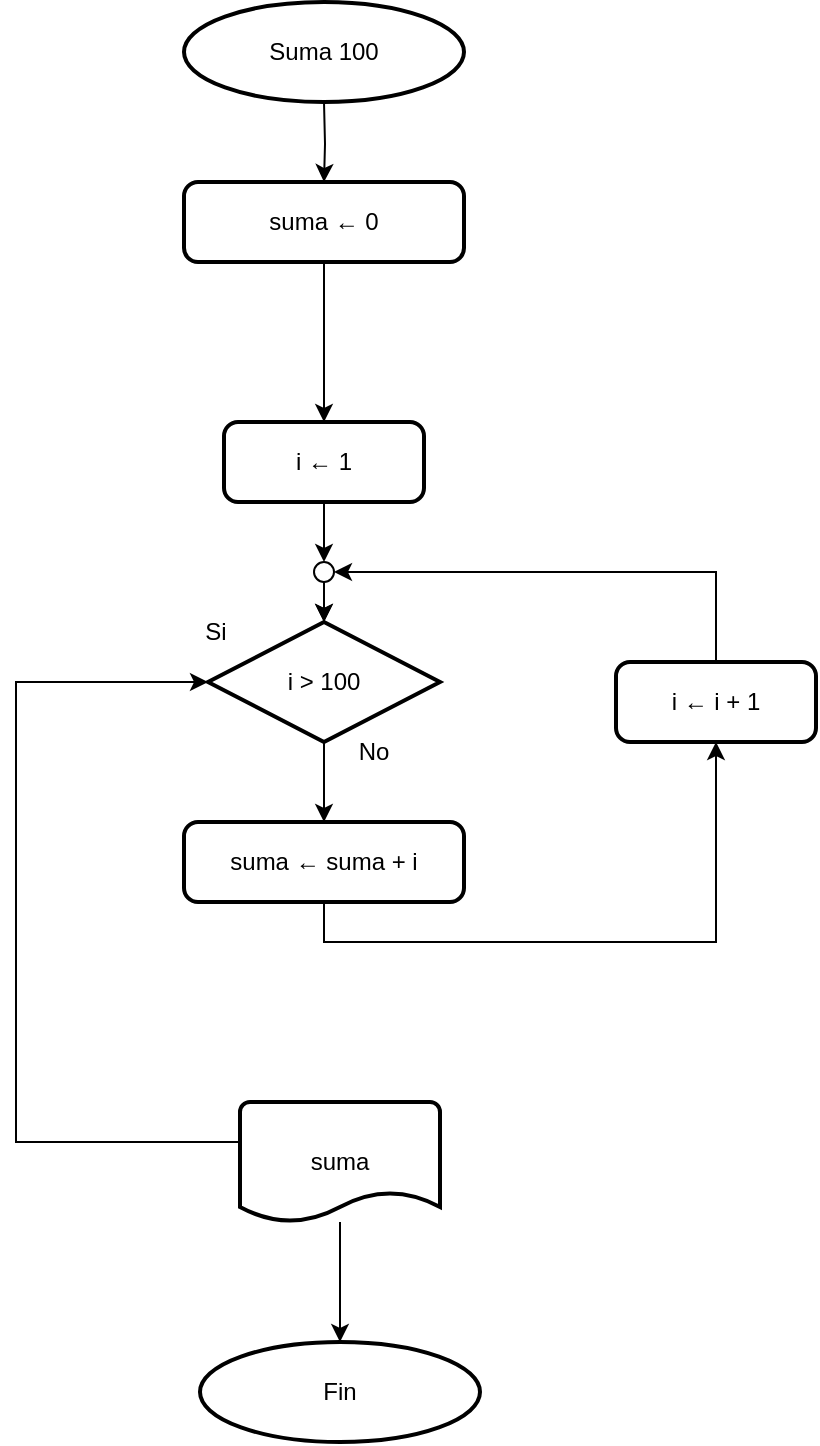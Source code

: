 <mxfile version="21.5.0" type="device">
  <diagram name="Página-1" id="oxvNFSQalAuDzYxqC52X">
    <mxGraphModel dx="1418" dy="820" grid="1" gridSize="10" guides="1" tooltips="1" connect="1" arrows="1" fold="1" page="1" pageScale="1" pageWidth="827" pageHeight="1169" math="0" shadow="0">
      <root>
        <mxCell id="0" />
        <mxCell id="1" parent="0" />
        <mxCell id="9lxRZQgIBa-zodBFmp1G-8" value="" style="edgeStyle=orthogonalEdgeStyle;rounded=0;orthogonalLoop=1;jettySize=auto;html=1;" parent="1" target="9lxRZQgIBa-zodBFmp1G-2" edge="1">
          <mxGeometry relative="1" as="geometry">
            <mxPoint x="364" y="110" as="sourcePoint" />
          </mxGeometry>
        </mxCell>
        <mxCell id="9lxRZQgIBa-zodBFmp1G-1" value="Suma 100" style="strokeWidth=2;html=1;shape=mxgraph.flowchart.start_2;whiteSpace=wrap;" parent="1" vertex="1">
          <mxGeometry x="294" y="60" width="140" height="50" as="geometry" />
        </mxCell>
        <mxCell id="9lxRZQgIBa-zodBFmp1G-9" value="" style="edgeStyle=orthogonalEdgeStyle;rounded=0;orthogonalLoop=1;jettySize=auto;html=1;" parent="1" source="9lxRZQgIBa-zodBFmp1G-2" target="9lxRZQgIBa-zodBFmp1G-3" edge="1">
          <mxGeometry relative="1" as="geometry" />
        </mxCell>
        <mxCell id="9lxRZQgIBa-zodBFmp1G-2" value="suma ← 0" style="rounded=1;whiteSpace=wrap;html=1;absoluteArcSize=1;arcSize=14;strokeWidth=2;" parent="1" vertex="1">
          <mxGeometry x="294" y="150" width="140" height="40" as="geometry" />
        </mxCell>
        <mxCell id="9lxRZQgIBa-zodBFmp1G-10" value="" style="edgeStyle=orthogonalEdgeStyle;rounded=0;orthogonalLoop=1;jettySize=auto;html=1;" parent="1" source="9lxRZQgIBa-zodBFmp1G-3" target="9lxRZQgIBa-zodBFmp1G-7" edge="1">
          <mxGeometry relative="1" as="geometry" />
        </mxCell>
        <mxCell id="9lxRZQgIBa-zodBFmp1G-3" value="i ← 1" style="rounded=1;whiteSpace=wrap;html=1;absoluteArcSize=1;arcSize=14;strokeWidth=2;" parent="1" vertex="1">
          <mxGeometry x="314" y="270" width="100" height="40" as="geometry" />
        </mxCell>
        <mxCell id="9lxRZQgIBa-zodBFmp1G-16" value="" style="edgeStyle=orthogonalEdgeStyle;rounded=0;orthogonalLoop=1;jettySize=auto;html=1;" parent="1" source="9lxRZQgIBa-zodBFmp1G-4" target="9lxRZQgIBa-zodBFmp1G-5" edge="1">
          <mxGeometry relative="1" as="geometry" />
        </mxCell>
        <mxCell id="9lxRZQgIBa-zodBFmp1G-4" value="i &amp;gt; 100" style="strokeWidth=2;html=1;shape=mxgraph.flowchart.decision;whiteSpace=wrap;" parent="1" vertex="1">
          <mxGeometry x="306" y="370" width="116" height="60" as="geometry" />
        </mxCell>
        <mxCell id="9lxRZQgIBa-zodBFmp1G-19" style="edgeStyle=orthogonalEdgeStyle;rounded=0;orthogonalLoop=1;jettySize=auto;html=1;exitX=0.5;exitY=1;exitDx=0;exitDy=0;entryX=0.5;entryY=1;entryDx=0;entryDy=0;" parent="1" source="9lxRZQgIBa-zodBFmp1G-5" target="9lxRZQgIBa-zodBFmp1G-6" edge="1">
          <mxGeometry relative="1" as="geometry" />
        </mxCell>
        <mxCell id="9lxRZQgIBa-zodBFmp1G-5" value="suma ← suma + i" style="rounded=1;whiteSpace=wrap;html=1;absoluteArcSize=1;arcSize=14;strokeWidth=2;" parent="1" vertex="1">
          <mxGeometry x="294" y="470" width="140" height="40" as="geometry" />
        </mxCell>
        <mxCell id="9lxRZQgIBa-zodBFmp1G-13" style="edgeStyle=orthogonalEdgeStyle;rounded=0;orthogonalLoop=1;jettySize=auto;html=1;entryX=1;entryY=0.5;entryDx=0;entryDy=0;entryPerimeter=0;" parent="1" source="9lxRZQgIBa-zodBFmp1G-6" target="9lxRZQgIBa-zodBFmp1G-7" edge="1">
          <mxGeometry relative="1" as="geometry">
            <Array as="points">
              <mxPoint x="560" y="345" />
            </Array>
          </mxGeometry>
        </mxCell>
        <mxCell id="9lxRZQgIBa-zodBFmp1G-6" value="i ← i + 1" style="rounded=1;whiteSpace=wrap;html=1;absoluteArcSize=1;arcSize=14;strokeWidth=2;" parent="1" vertex="1">
          <mxGeometry x="510" y="390" width="100" height="40" as="geometry" />
        </mxCell>
        <mxCell id="9lxRZQgIBa-zodBFmp1G-11" value="" style="edgeStyle=orthogonalEdgeStyle;rounded=0;orthogonalLoop=1;jettySize=auto;html=1;" parent="1" source="9lxRZQgIBa-zodBFmp1G-7" target="9lxRZQgIBa-zodBFmp1G-4" edge="1">
          <mxGeometry relative="1" as="geometry" />
        </mxCell>
        <mxCell id="9lxRZQgIBa-zodBFmp1G-12" value="" style="edgeStyle=orthogonalEdgeStyle;rounded=0;orthogonalLoop=1;jettySize=auto;html=1;" parent="1" source="9lxRZQgIBa-zodBFmp1G-7" target="9lxRZQgIBa-zodBFmp1G-4" edge="1">
          <mxGeometry relative="1" as="geometry" />
        </mxCell>
        <mxCell id="9lxRZQgIBa-zodBFmp1G-7" value="" style="verticalLabelPosition=bottom;verticalAlign=top;html=1;shape=mxgraph.flowchart.on-page_reference;" parent="1" vertex="1">
          <mxGeometry x="359" y="340" width="10" height="10" as="geometry" />
        </mxCell>
        <mxCell id="9lxRZQgIBa-zodBFmp1G-17" value="No" style="text;html=1;strokeColor=none;fillColor=none;align=center;verticalAlign=middle;whiteSpace=wrap;rounded=0;" parent="1" vertex="1">
          <mxGeometry x="359" y="420" width="60" height="30" as="geometry" />
        </mxCell>
        <mxCell id="9lxRZQgIBa-zodBFmp1G-18" value="Si" style="text;html=1;strokeColor=none;fillColor=none;align=center;verticalAlign=middle;whiteSpace=wrap;rounded=0;" parent="1" vertex="1">
          <mxGeometry x="280" y="360" width="60" height="30" as="geometry" />
        </mxCell>
        <mxCell id="9lxRZQgIBa-zodBFmp1G-24" style="edgeStyle=orthogonalEdgeStyle;rounded=0;orthogonalLoop=1;jettySize=auto;html=1;exitX=0;exitY=0.5;exitDx=0;exitDy=0;exitPerimeter=0;entryX=0;entryY=0.5;entryDx=0;entryDy=0;entryPerimeter=0;" parent="1" source="9lxRZQgIBa-zodBFmp1G-21" target="9lxRZQgIBa-zodBFmp1G-4" edge="1">
          <mxGeometry relative="1" as="geometry">
            <Array as="points">
              <mxPoint x="322" y="630" />
              <mxPoint x="210" y="630" />
              <mxPoint x="210" y="400" />
            </Array>
          </mxGeometry>
        </mxCell>
        <mxCell id="9lxRZQgIBa-zodBFmp1G-29" value="" style="edgeStyle=orthogonalEdgeStyle;rounded=0;orthogonalLoop=1;jettySize=auto;html=1;" parent="1" source="9lxRZQgIBa-zodBFmp1G-21" target="9lxRZQgIBa-zodBFmp1G-22" edge="1">
          <mxGeometry relative="1" as="geometry" />
        </mxCell>
        <mxCell id="9lxRZQgIBa-zodBFmp1G-21" value="suma" style="strokeWidth=2;html=1;shape=mxgraph.flowchart.document2;whiteSpace=wrap;size=0.25;" parent="1" vertex="1">
          <mxGeometry x="322" y="610" width="100" height="60" as="geometry" />
        </mxCell>
        <mxCell id="9lxRZQgIBa-zodBFmp1G-22" value="Fin" style="strokeWidth=2;html=1;shape=mxgraph.flowchart.start_2;whiteSpace=wrap;" parent="1" vertex="1">
          <mxGeometry x="302" y="730" width="140" height="50" as="geometry" />
        </mxCell>
      </root>
    </mxGraphModel>
  </diagram>
</mxfile>
